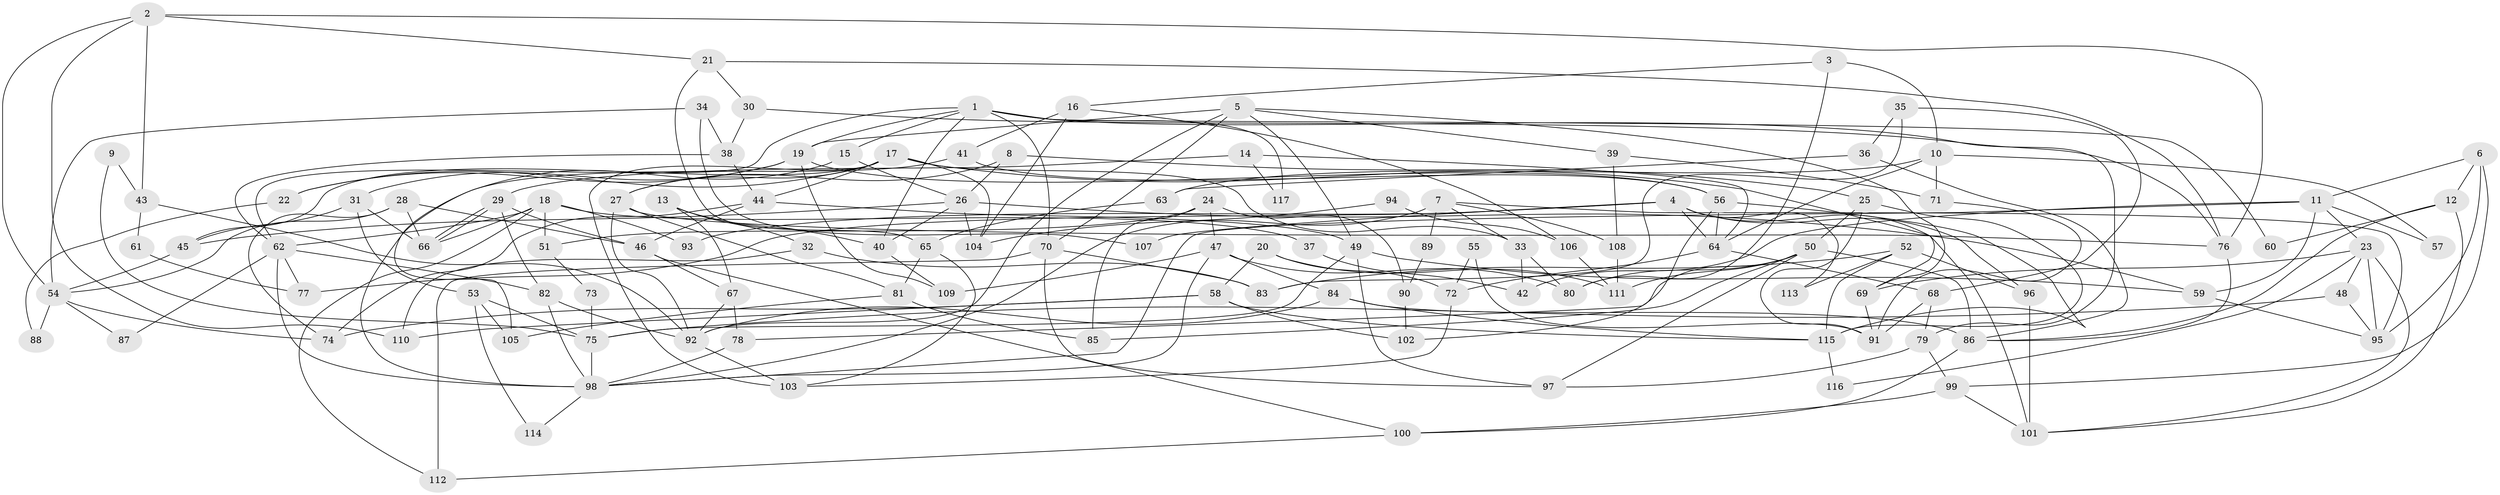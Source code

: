 // Generated by graph-tools (version 1.1) at 2025/11/02/27/25 16:11:17]
// undirected, 117 vertices, 234 edges
graph export_dot {
graph [start="1"]
  node [color=gray90,style=filled];
  1;
  2;
  3;
  4;
  5;
  6;
  7;
  8;
  9;
  10;
  11;
  12;
  13;
  14;
  15;
  16;
  17;
  18;
  19;
  20;
  21;
  22;
  23;
  24;
  25;
  26;
  27;
  28;
  29;
  30;
  31;
  32;
  33;
  34;
  35;
  36;
  37;
  38;
  39;
  40;
  41;
  42;
  43;
  44;
  45;
  46;
  47;
  48;
  49;
  50;
  51;
  52;
  53;
  54;
  55;
  56;
  57;
  58;
  59;
  60;
  61;
  62;
  63;
  64;
  65;
  66;
  67;
  68;
  69;
  70;
  71;
  72;
  73;
  74;
  75;
  76;
  77;
  78;
  79;
  80;
  81;
  82;
  83;
  84;
  85;
  86;
  87;
  88;
  89;
  90;
  91;
  92;
  93;
  94;
  95;
  96;
  97;
  98;
  99;
  100;
  101;
  102;
  103;
  104;
  105;
  106;
  107;
  108;
  109;
  110;
  111;
  112;
  113;
  114;
  115;
  116;
  117;
  1 -- 40;
  1 -- 62;
  1 -- 15;
  1 -- 19;
  1 -- 60;
  1 -- 70;
  1 -- 79;
  1 -- 117;
  2 -- 21;
  2 -- 76;
  2 -- 43;
  2 -- 54;
  2 -- 110;
  3 -- 16;
  3 -- 80;
  3 -- 10;
  4 -- 101;
  4 -- 64;
  4 -- 77;
  4 -- 93;
  4 -- 96;
  4 -- 107;
  4 -- 113;
  5 -- 92;
  5 -- 49;
  5 -- 19;
  5 -- 39;
  5 -- 69;
  5 -- 70;
  6 -- 95;
  6 -- 11;
  6 -- 12;
  6 -- 99;
  7 -- 98;
  7 -- 108;
  7 -- 33;
  7 -- 89;
  7 -- 95;
  8 -- 25;
  8 -- 27;
  8 -- 26;
  9 -- 75;
  9 -- 43;
  10 -- 64;
  10 -- 57;
  10 -- 63;
  10 -- 71;
  11 -- 23;
  11 -- 98;
  11 -- 42;
  11 -- 57;
  11 -- 59;
  12 -- 86;
  12 -- 60;
  12 -- 101;
  13 -- 67;
  13 -- 40;
  13 -- 32;
  14 -- 29;
  14 -- 64;
  14 -- 117;
  15 -- 26;
  15 -- 105;
  16 -- 41;
  16 -- 104;
  16 -- 106;
  17 -- 44;
  17 -- 69;
  17 -- 22;
  17 -- 27;
  17 -- 33;
  17 -- 45;
  17 -- 103;
  17 -- 104;
  18 -- 112;
  18 -- 66;
  18 -- 37;
  18 -- 51;
  18 -- 62;
  18 -- 93;
  19 -- 22;
  19 -- 31;
  19 -- 56;
  19 -- 109;
  20 -- 72;
  20 -- 58;
  20 -- 111;
  21 -- 76;
  21 -- 65;
  21 -- 30;
  22 -- 88;
  23 -- 95;
  23 -- 101;
  23 -- 48;
  23 -- 69;
  23 -- 116;
  24 -- 47;
  24 -- 85;
  24 -- 51;
  24 -- 90;
  25 -- 115;
  25 -- 50;
  25 -- 91;
  26 -- 45;
  26 -- 40;
  26 -- 59;
  26 -- 104;
  27 -- 76;
  27 -- 81;
  27 -- 92;
  28 -- 54;
  28 -- 74;
  28 -- 46;
  28 -- 66;
  29 -- 82;
  29 -- 66;
  29 -- 66;
  29 -- 46;
  30 -- 38;
  30 -- 76;
  31 -- 66;
  31 -- 45;
  31 -- 53;
  32 -- 110;
  32 -- 83;
  33 -- 42;
  33 -- 80;
  34 -- 54;
  34 -- 38;
  34 -- 107;
  35 -- 68;
  35 -- 83;
  35 -- 36;
  36 -- 86;
  36 -- 63;
  37 -- 42;
  38 -- 44;
  38 -- 62;
  39 -- 71;
  39 -- 108;
  40 -- 109;
  41 -- 98;
  41 -- 56;
  43 -- 92;
  43 -- 61;
  44 -- 46;
  44 -- 49;
  44 -- 74;
  45 -- 54;
  46 -- 67;
  46 -- 100;
  47 -- 98;
  47 -- 84;
  47 -- 80;
  47 -- 109;
  48 -- 95;
  48 -- 75;
  49 -- 59;
  49 -- 97;
  49 -- 75;
  50 -- 80;
  50 -- 78;
  50 -- 85;
  50 -- 86;
  50 -- 97;
  50 -- 111;
  51 -- 73;
  52 -- 83;
  52 -- 96;
  52 -- 113;
  52 -- 115;
  53 -- 75;
  53 -- 105;
  53 -- 114;
  54 -- 74;
  54 -- 87;
  54 -- 88;
  55 -- 91;
  55 -- 72;
  56 -- 115;
  56 -- 64;
  56 -- 102;
  58 -- 115;
  58 -- 74;
  58 -- 102;
  58 -- 110;
  59 -- 95;
  61 -- 77;
  62 -- 98;
  62 -- 77;
  62 -- 82;
  62 -- 87;
  63 -- 65;
  64 -- 68;
  64 -- 72;
  65 -- 81;
  65 -- 103;
  67 -- 92;
  67 -- 78;
  68 -- 79;
  68 -- 91;
  69 -- 91;
  70 -- 83;
  70 -- 97;
  70 -- 112;
  71 -- 91;
  72 -- 103;
  73 -- 75;
  75 -- 98;
  76 -- 86;
  78 -- 98;
  79 -- 97;
  79 -- 99;
  81 -- 105;
  81 -- 85;
  82 -- 92;
  82 -- 98;
  84 -- 86;
  84 -- 92;
  84 -- 115;
  86 -- 100;
  89 -- 90;
  90 -- 102;
  92 -- 103;
  94 -- 106;
  94 -- 104;
  96 -- 101;
  98 -- 114;
  99 -- 100;
  99 -- 101;
  100 -- 112;
  106 -- 111;
  108 -- 111;
  115 -- 116;
}
